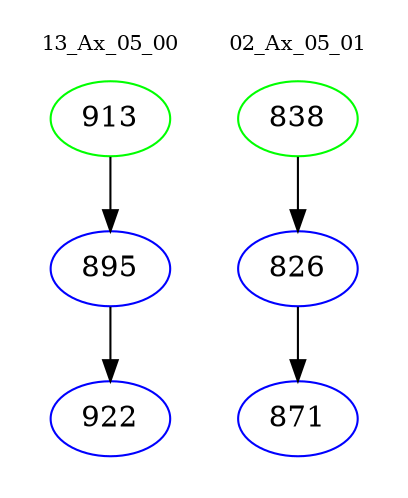 digraph{
subgraph cluster_0 {
color = white
label = "13_Ax_05_00";
fontsize=10;
T0_913 [label="913", color="green"]
T0_913 -> T0_895 [color="black"]
T0_895 [label="895", color="blue"]
T0_895 -> T0_922 [color="black"]
T0_922 [label="922", color="blue"]
}
subgraph cluster_1 {
color = white
label = "02_Ax_05_01";
fontsize=10;
T1_838 [label="838", color="green"]
T1_838 -> T1_826 [color="black"]
T1_826 [label="826", color="blue"]
T1_826 -> T1_871 [color="black"]
T1_871 [label="871", color="blue"]
}
}
